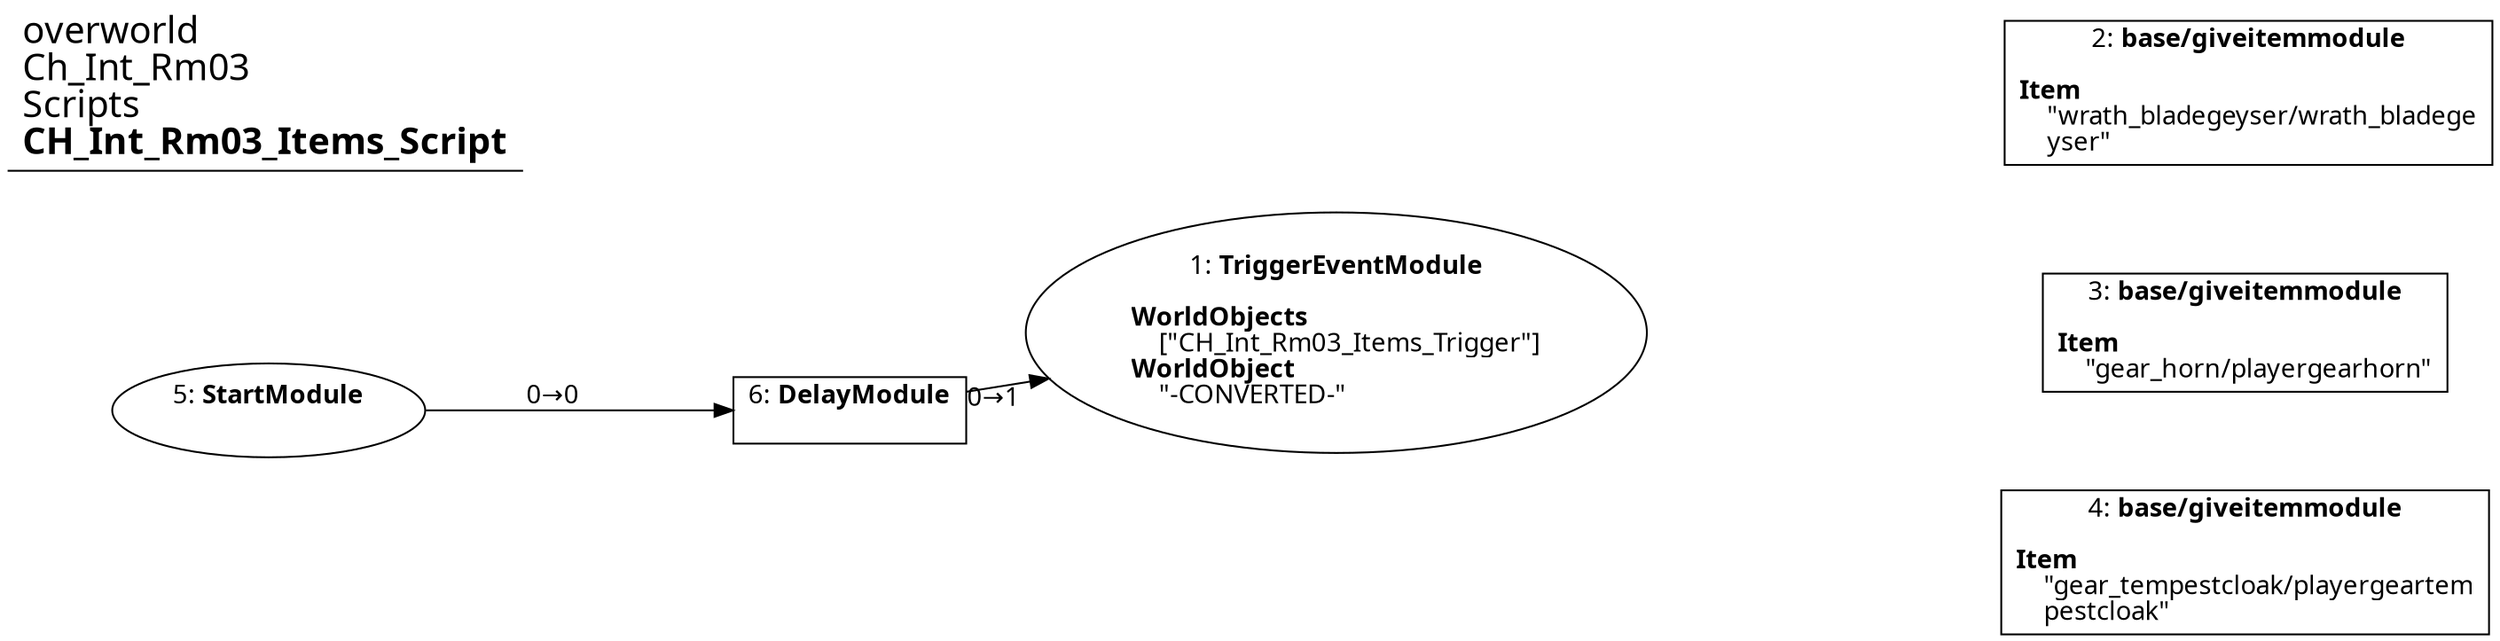 digraph {
    layout = fdp;
    overlap = prism;
    sep = "+16";
    splines = spline;

    node [ shape = box ];

    graph [ fontname = "Segoe UI" ];
    node [ fontname = "Segoe UI" ];
    edge [ fontname = "Segoe UI" ];

    1 [ label = <1: <b>TriggerEventModule</b><br/><br/><b>WorldObjects</b><br align="left"/>    [&quot;CH_Int_Rm03_Items_Trigger&quot;]<br align="left"/><b>WorldObject</b><br align="left"/>    &quot;-CONVERTED-&quot;<br align="left"/>> ];
    1 [ shape = oval ]
    1 [ pos = "0.010000001,-0.081!" ];

    2 [ label = <2: <b>base/giveitemmodule</b><br/><br/><b>Item</b><br align="left"/>    &quot;wrath_bladegeyser/wrath_bladege<br align="left"/>    yser&quot;<br align="left"/>> ];
    2 [ pos = "0.28,-0.010000001!" ];

    3 [ label = <3: <b>base/giveitemmodule</b><br/><br/><b>Item</b><br align="left"/>    &quot;gear_horn/playergearhorn&quot;<br align="left"/>> ];
    3 [ pos = "0.279,-0.081!" ];

    4 [ label = <4: <b>base/giveitemmodule</b><br/><br/><b>Item</b><br align="left"/>    &quot;gear_tempestcloak/playergeartem<br align="left"/>    pestcloak&quot;<br align="left"/>> ];
    4 [ pos = "0.279,-0.149!" ];

    5 [ label = <5: <b>StartModule</b><br/><br/>> ];
    5 [ shape = oval ]
    5 [ pos = "-0.30600002,-0.104!" ];
    5 -> 6 [ label = "0→0" ];

    6 [ label = <6: <b>DelayModule</b><br/><br/>> ];
    6 [ pos = "-0.134,-0.104!" ];
    6 -> 1 [ label = "0→1" ];

    title [ pos = "-0.307,-0.009000001!" ];
    title [ shape = underline ];
    title [ label = <<font point-size="20">overworld<br align="left"/>Ch_Int_Rm03<br align="left"/>Scripts<br align="left"/><b>CH_Int_Rm03_Items_Script</b><br align="left"/></font>> ];
}
